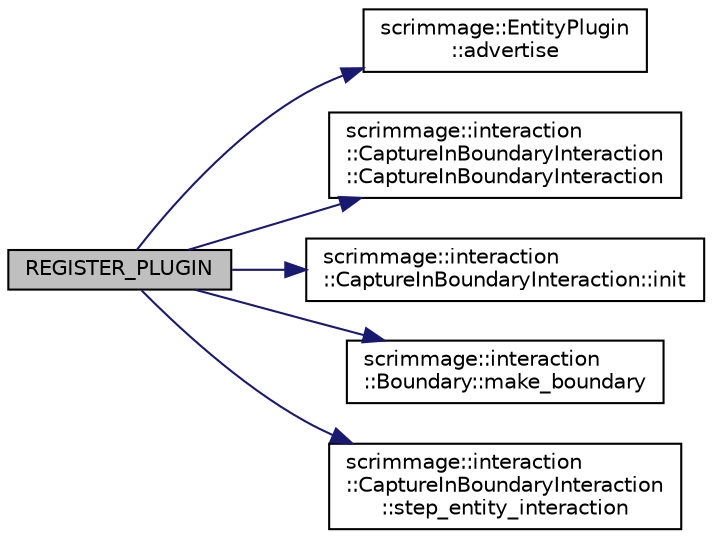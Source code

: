 digraph "REGISTER_PLUGIN"
{
 // LATEX_PDF_SIZE
  edge [fontname="Helvetica",fontsize="10",labelfontname="Helvetica",labelfontsize="10"];
  node [fontname="Helvetica",fontsize="10",shape=record];
  rankdir="LR";
  Node1 [label="REGISTER_PLUGIN",height=0.2,width=0.4,color="black", fillcolor="grey75", style="filled", fontcolor="black",tooltip=" "];
  Node1 -> Node2 [color="midnightblue",fontsize="10",style="solid",fontname="Helvetica"];
  Node2 [label="scrimmage::EntityPlugin\l::advertise",height=0.2,width=0.4,color="black", fillcolor="white", style="filled",URL="$classscrimmage_1_1EntityPlugin.html#aa4237f084247e93ca942aa70708aad03",tooltip=" "];
  Node1 -> Node3 [color="midnightblue",fontsize="10",style="solid",fontname="Helvetica"];
  Node3 [label="scrimmage::interaction\l::CaptureInBoundaryInteraction\l::CaptureInBoundaryInteraction",height=0.2,width=0.4,color="black", fillcolor="white", style="filled",URL="$classscrimmage_1_1interaction_1_1CaptureInBoundaryInteraction.html#aab58e440e70cca71ebe661302e14bed5",tooltip=" "];
  Node1 -> Node4 [color="midnightblue",fontsize="10",style="solid",fontname="Helvetica"];
  Node4 [label="scrimmage::interaction\l::CaptureInBoundaryInteraction::init",height=0.2,width=0.4,color="black", fillcolor="white", style="filled",URL="$classscrimmage_1_1interaction_1_1CaptureInBoundaryInteraction.html#ae62fe98b66c7cbff8e6c23b938c619b4",tooltip=" "];
  Node1 -> Node5 [color="midnightblue",fontsize="10",style="solid",fontname="Helvetica"];
  Node5 [label="scrimmage::interaction\l::Boundary::make_boundary",height=0.2,width=0.4,color="black", fillcolor="white", style="filled",URL="$classscrimmage_1_1interaction_1_1Boundary.html#a0a17bd11b5a7ee052e2deeec470e4386",tooltip=" "];
  Node1 -> Node6 [color="midnightblue",fontsize="10",style="solid",fontname="Helvetica"];
  Node6 [label="scrimmage::interaction\l::CaptureInBoundaryInteraction\l::step_entity_interaction",height=0.2,width=0.4,color="black", fillcolor="white", style="filled",URL="$classscrimmage_1_1interaction_1_1CaptureInBoundaryInteraction.html#a8c7ac66294df83578c943b607b716508",tooltip=" "];
}
